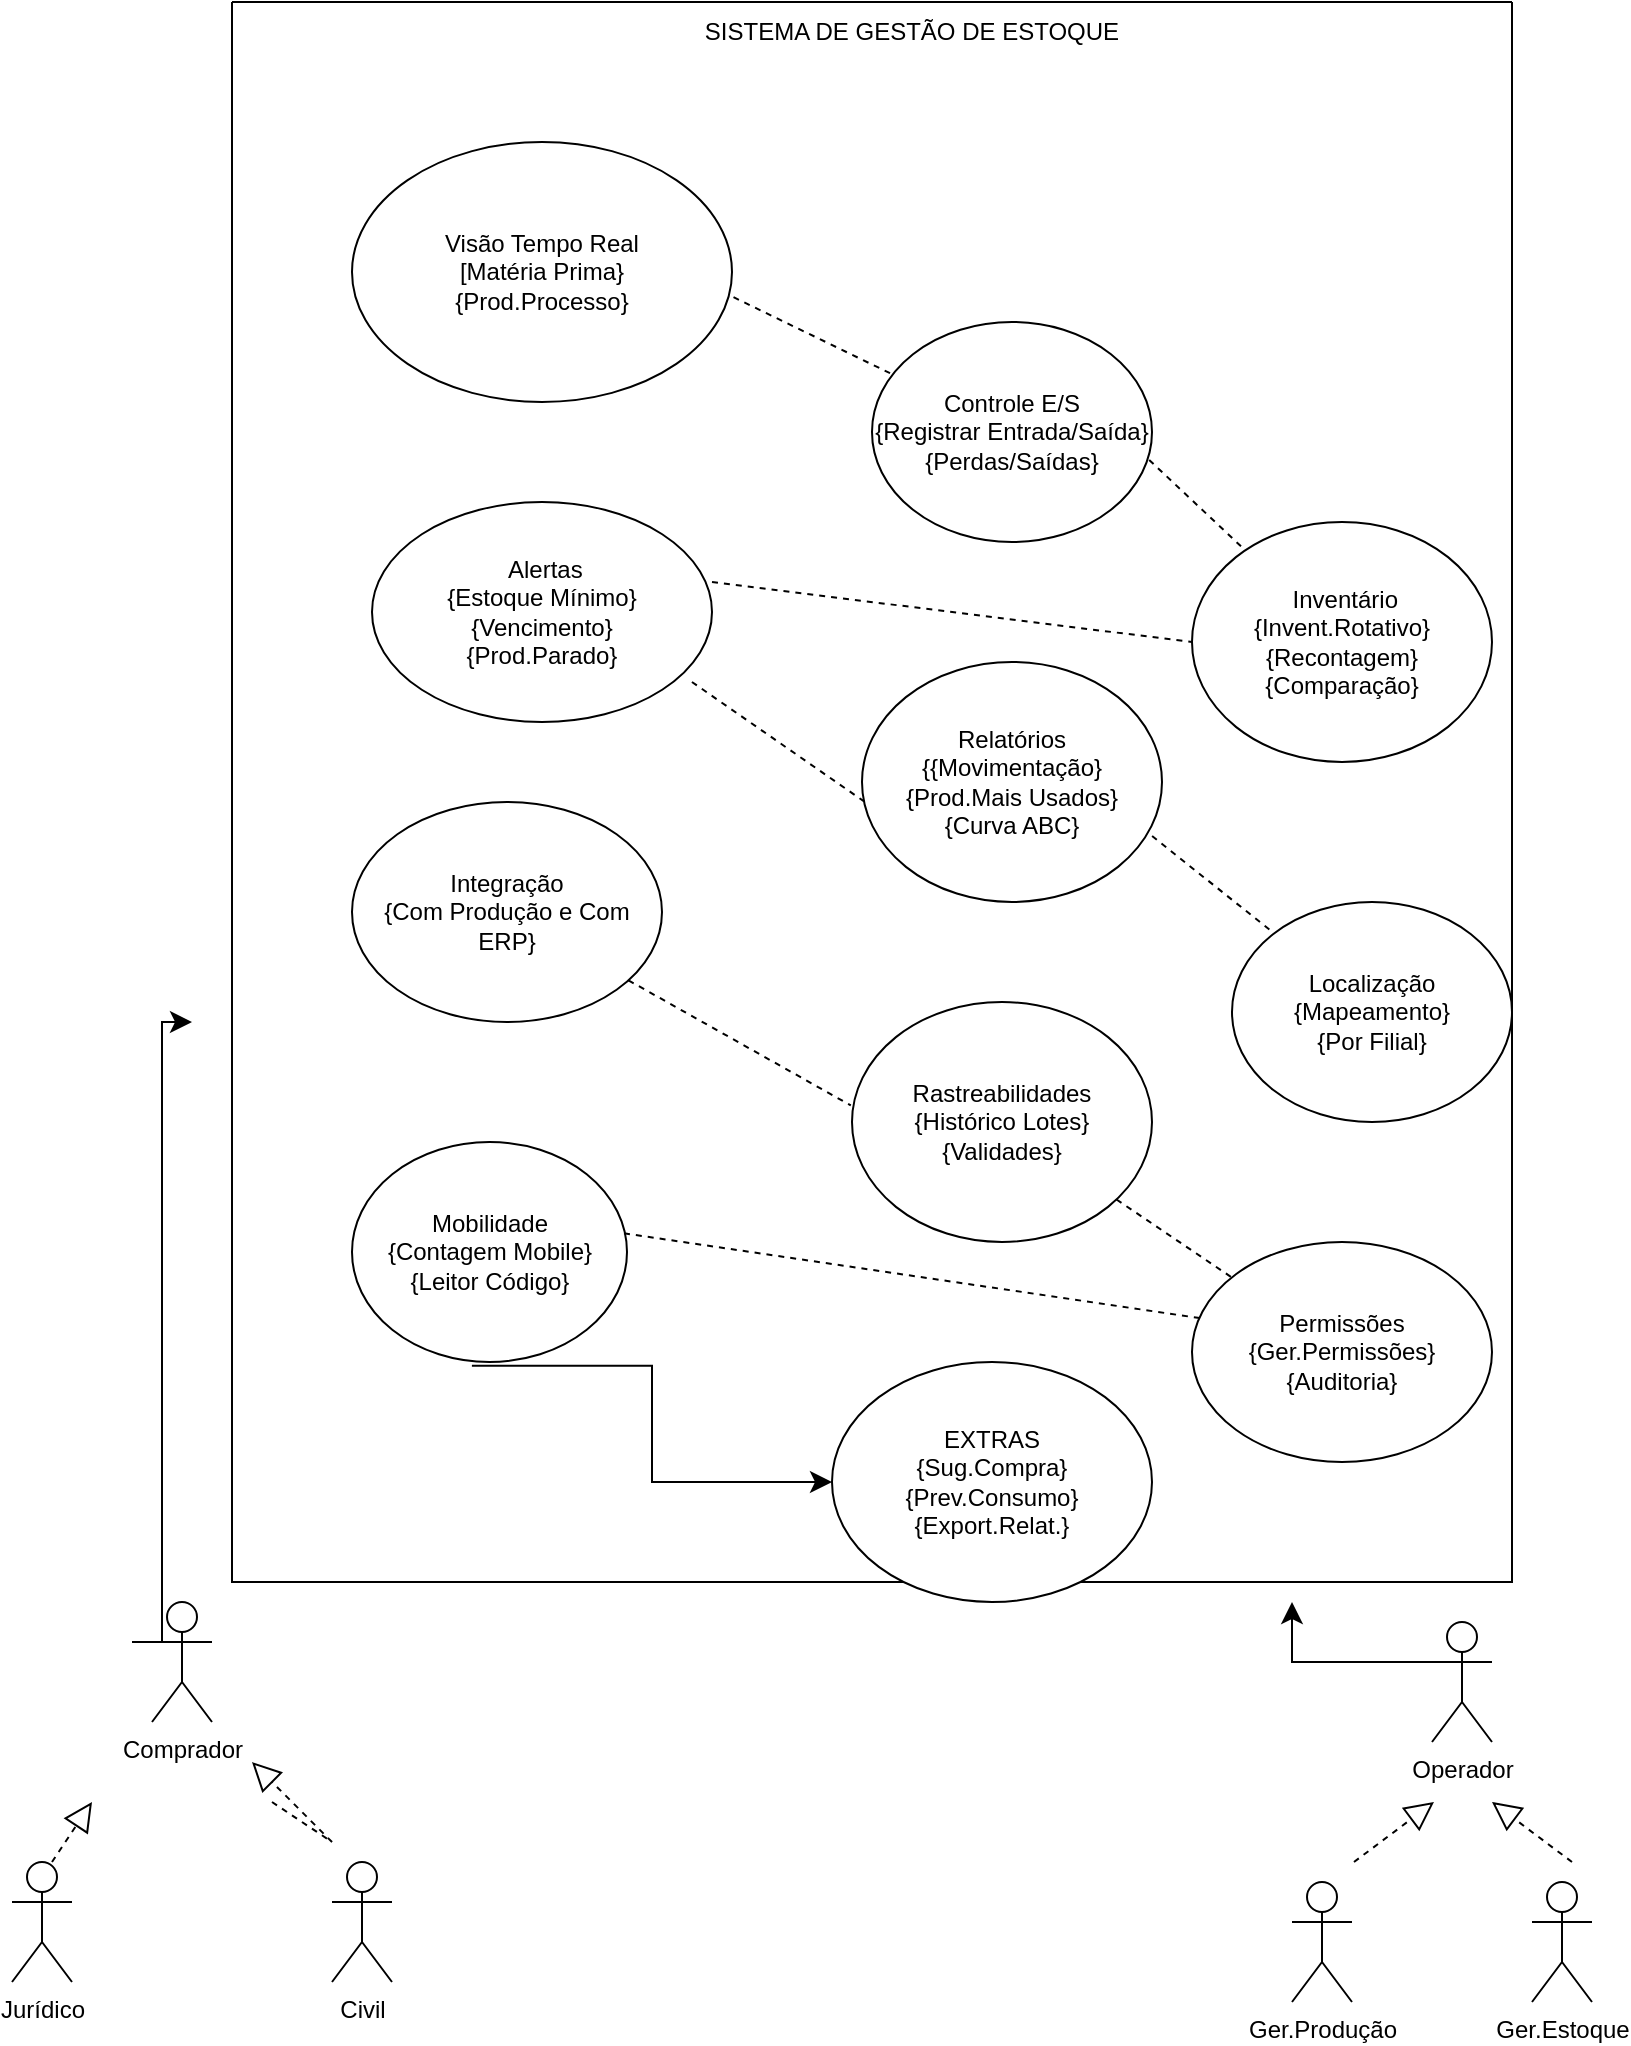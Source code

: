 <mxfile version="26.2.9">
  <diagram id="C5RBs43oDa-KdzZeNtuy" name="Page-1">
    <mxGraphModel dx="1680" dy="924" grid="1" gridSize="10" guides="1" tooltips="1" connect="1" arrows="1" fold="1" page="1" pageScale="1" pageWidth="827" pageHeight="1169" math="0" shadow="0">
      <root>
        <mxCell id="WIyWlLk6GJQsqaUBKTNV-0" />
        <mxCell id="WIyWlLk6GJQsqaUBKTNV-1" parent="WIyWlLk6GJQsqaUBKTNV-0" />
        <mxCell id="YANR_p6s829X-X6N85jq-51" value="" style="swimlane;startSize=0;" parent="WIyWlLk6GJQsqaUBKTNV-1" vertex="1">
          <mxGeometry x="120" y="80" width="640" height="790" as="geometry" />
        </mxCell>
        <mxCell id="YANR_p6s829X-X6N85jq-62" value="Visão Tempo Real&lt;div&gt;[Matéria Prima}&lt;/div&gt;&lt;div&gt;{Prod.Processo}&lt;/div&gt;" style="ellipse;whiteSpace=wrap;html=1;" parent="YANR_p6s829X-X6N85jq-51" vertex="1">
          <mxGeometry x="60" y="70" width="190" height="130" as="geometry" />
        </mxCell>
        <mxCell id="YANR_p6s829X-X6N85jq-63" value="SISTEMA DE GESTÃO DE ESTOQUE" style="text;html=1;align=center;verticalAlign=middle;whiteSpace=wrap;rounded=0;" parent="YANR_p6s829X-X6N85jq-51" vertex="1">
          <mxGeometry x="190" width="300" height="30" as="geometry" />
        </mxCell>
        <mxCell id="YANR_p6s829X-X6N85jq-64" value="&amp;nbsp;Alertas&lt;div&gt;{Estoque Mínimo}&lt;/div&gt;&lt;div&gt;{Vencimento}&lt;/div&gt;&lt;div&gt;{Prod.Parado}&lt;/div&gt;" style="ellipse;whiteSpace=wrap;html=1;" parent="YANR_p6s829X-X6N85jq-51" vertex="1">
          <mxGeometry x="70" y="250" width="170" height="110" as="geometry" />
        </mxCell>
        <mxCell id="YANR_p6s829X-X6N85jq-65" value="Controle E/S&lt;div&gt;{Registrar Entrada/Saída}&lt;/div&gt;&lt;div&gt;{Perdas/Saídas}&lt;/div&gt;" style="ellipse;whiteSpace=wrap;html=1;" parent="YANR_p6s829X-X6N85jq-51" vertex="1">
          <mxGeometry x="320" y="160" width="140" height="110" as="geometry" />
        </mxCell>
        <mxCell id="YANR_p6s829X-X6N85jq-66" value="Integração&lt;div&gt;{Com Produção e Com ERP}&lt;/div&gt;" style="ellipse;whiteSpace=wrap;html=1;" parent="YANR_p6s829X-X6N85jq-51" vertex="1">
          <mxGeometry x="60" y="400" width="155" height="110" as="geometry" />
        </mxCell>
        <mxCell id="YANR_p6s829X-X6N85jq-67" value="Mobilidade&lt;div&gt;{Contagem Mobile}&lt;/div&gt;&lt;div&gt;{Leitor Código}&lt;/div&gt;" style="ellipse;whiteSpace=wrap;html=1;" parent="YANR_p6s829X-X6N85jq-51" vertex="1">
          <mxGeometry x="60" y="570" width="137.5" height="110" as="geometry" />
        </mxCell>
        <mxCell id="YANR_p6s829X-X6N85jq-68" value="Relatórios&lt;div&gt;{{Movimentação}&lt;/div&gt;&lt;div&gt;{Prod.Mais Usados}&lt;/div&gt;&lt;div&gt;{Curva ABC}&lt;/div&gt;" style="ellipse;whiteSpace=wrap;html=1;" parent="YANR_p6s829X-X6N85jq-51" vertex="1">
          <mxGeometry x="315" y="330" width="150" height="120" as="geometry" />
        </mxCell>
        <mxCell id="YANR_p6s829X-X6N85jq-69" value="Rastreabilidades&lt;div&gt;{Histórico Lotes}&lt;/div&gt;&lt;div&gt;{Validades}&lt;/div&gt;" style="ellipse;whiteSpace=wrap;html=1;" parent="YANR_p6s829X-X6N85jq-51" vertex="1">
          <mxGeometry x="310" y="500" width="150" height="120" as="geometry" />
        </mxCell>
        <mxCell id="YANR_p6s829X-X6N85jq-70" value="EXTRAS&lt;div&gt;{Sug.Compra}&lt;/div&gt;&lt;div&gt;{Prev.Consumo}&lt;/div&gt;&lt;div&gt;{Export.Relat.}&lt;/div&gt;" style="ellipse;whiteSpace=wrap;html=1;" parent="YANR_p6s829X-X6N85jq-51" vertex="1">
          <mxGeometry x="300" y="680" width="160" height="120" as="geometry" />
        </mxCell>
        <mxCell id="YANR_p6s829X-X6N85jq-71" value="&amp;nbsp;Inventário&lt;div&gt;{Invent.Rotativo}&lt;/div&gt;&lt;div&gt;{Recontagem}&lt;/div&gt;&lt;div&gt;{Comparação}&lt;/div&gt;" style="ellipse;whiteSpace=wrap;html=1;" parent="YANR_p6s829X-X6N85jq-51" vertex="1">
          <mxGeometry x="480" y="260" width="150" height="120" as="geometry" />
        </mxCell>
        <mxCell id="YANR_p6s829X-X6N85jq-72" value="Localização&lt;div&gt;{Mapeamento}&lt;/div&gt;&lt;div&gt;{Por Filial}&lt;/div&gt;" style="ellipse;whiteSpace=wrap;html=1;" parent="YANR_p6s829X-X6N85jq-51" vertex="1">
          <mxGeometry x="500" y="450" width="140" height="110" as="geometry" />
        </mxCell>
        <mxCell id="YANR_p6s829X-X6N85jq-73" value="Permissões&lt;div&gt;{Ger.Permissões}&lt;/div&gt;&lt;div&gt;{Auditoria}&lt;/div&gt;" style="ellipse;whiteSpace=wrap;html=1;" parent="YANR_p6s829X-X6N85jq-51" vertex="1">
          <mxGeometry x="480" y="620" width="150" height="110" as="geometry" />
        </mxCell>
        <mxCell id="YANR_p6s829X-X6N85jq-97" value="" style="edgeStyle=elbowEdgeStyle;elbow=horizontal;endArrow=classic;html=1;curved=0;rounded=0;endSize=8;startSize=8;exitX=0.436;exitY=1.017;exitDx=0;exitDy=0;exitPerimeter=0;entryX=0;entryY=0.5;entryDx=0;entryDy=0;" parent="YANR_p6s829X-X6N85jq-51" source="YANR_p6s829X-X6N85jq-67" target="YANR_p6s829X-X6N85jq-70" edge="1">
          <mxGeometry width="50" height="50" relative="1" as="geometry">
            <mxPoint x="140" y="800" as="sourcePoint" />
            <mxPoint x="190" y="750" as="targetPoint" />
          </mxGeometry>
        </mxCell>
        <mxCell id="YANR_p6s829X-X6N85jq-119" value="" style="endArrow=none;dashed=1;html=1;rounded=0;exitX=1.004;exitY=0.597;exitDx=0;exitDy=0;exitPerimeter=0;" parent="YANR_p6s829X-X6N85jq-51" source="YANR_p6s829X-X6N85jq-62" target="YANR_p6s829X-X6N85jq-65" edge="1">
          <mxGeometry width="50" height="50" relative="1" as="geometry">
            <mxPoint x="340" y="120" as="sourcePoint" />
            <mxPoint x="390" y="70" as="targetPoint" />
          </mxGeometry>
        </mxCell>
        <mxCell id="YANR_p6s829X-X6N85jq-120" value="" style="endArrow=none;dashed=1;html=1;rounded=0;exitX=0.99;exitY=0.627;exitDx=0;exitDy=0;exitPerimeter=0;" parent="YANR_p6s829X-X6N85jq-51" source="YANR_p6s829X-X6N85jq-65" target="YANR_p6s829X-X6N85jq-71" edge="1">
          <mxGeometry width="50" height="50" relative="1" as="geometry">
            <mxPoint x="530" y="230" as="sourcePoint" />
            <mxPoint x="580" y="180" as="targetPoint" />
          </mxGeometry>
        </mxCell>
        <mxCell id="YANR_p6s829X-X6N85jq-121" value="" style="endArrow=none;dashed=1;html=1;rounded=0;entryX=0;entryY=0.5;entryDx=0;entryDy=0;exitX=1;exitY=0.364;exitDx=0;exitDy=0;exitPerimeter=0;" parent="YANR_p6s829X-X6N85jq-51" source="YANR_p6s829X-X6N85jq-64" target="YANR_p6s829X-X6N85jq-71" edge="1">
          <mxGeometry width="50" height="50" relative="1" as="geometry">
            <mxPoint x="450" y="330" as="sourcePoint" />
            <mxPoint x="500" y="280" as="targetPoint" />
          </mxGeometry>
        </mxCell>
        <mxCell id="YANR_p6s829X-X6N85jq-122" value="" style="endArrow=none;dashed=1;html=1;rounded=0;exitX=0.941;exitY=0.818;exitDx=0;exitDy=0;exitPerimeter=0;entryX=0.007;entryY=0.581;entryDx=0;entryDy=0;entryPerimeter=0;" parent="YANR_p6s829X-X6N85jq-51" source="YANR_p6s829X-X6N85jq-64" target="YANR_p6s829X-X6N85jq-68" edge="1">
          <mxGeometry width="50" height="50" relative="1" as="geometry">
            <mxPoint x="230" y="420" as="sourcePoint" />
            <mxPoint x="280" y="370" as="targetPoint" />
          </mxGeometry>
        </mxCell>
        <mxCell id="YANR_p6s829X-X6N85jq-123" value="" style="endArrow=none;dashed=1;html=1;rounded=0;exitX=0.967;exitY=0.725;exitDx=0;exitDy=0;exitPerimeter=0;" parent="YANR_p6s829X-X6N85jq-51" source="YANR_p6s829X-X6N85jq-68" target="YANR_p6s829X-X6N85jq-72" edge="1">
          <mxGeometry width="50" height="50" relative="1" as="geometry">
            <mxPoint x="500" y="460" as="sourcePoint" />
            <mxPoint x="550" y="410" as="targetPoint" />
          </mxGeometry>
        </mxCell>
        <mxCell id="YANR_p6s829X-X6N85jq-124" value="" style="endArrow=none;dashed=1;html=1;rounded=0;" parent="YANR_p6s829X-X6N85jq-51" source="YANR_p6s829X-X6N85jq-69" target="YANR_p6s829X-X6N85jq-73" edge="1">
          <mxGeometry width="50" height="50" relative="1" as="geometry">
            <mxPoint x="480" y="650" as="sourcePoint" />
            <mxPoint x="530" y="600" as="targetPoint" />
          </mxGeometry>
        </mxCell>
        <mxCell id="YANR_p6s829X-X6N85jq-125" value="" style="endArrow=none;dashed=1;html=1;rounded=0;entryX=-0.004;entryY=0.431;entryDx=0;entryDy=0;entryPerimeter=0;" parent="YANR_p6s829X-X6N85jq-51" source="YANR_p6s829X-X6N85jq-66" target="YANR_p6s829X-X6N85jq-69" edge="1">
          <mxGeometry width="50" height="50" relative="1" as="geometry">
            <mxPoint x="240" y="560" as="sourcePoint" />
            <mxPoint x="290" y="510" as="targetPoint" />
          </mxGeometry>
        </mxCell>
        <mxCell id="YANR_p6s829X-X6N85jq-126" value="" style="endArrow=none;dashed=1;html=1;rounded=0;entryX=0.036;entryY=0.348;entryDx=0;entryDy=0;entryPerimeter=0;exitX=0.989;exitY=0.415;exitDx=0;exitDy=0;exitPerimeter=0;" parent="YANR_p6s829X-X6N85jq-51" source="YANR_p6s829X-X6N85jq-67" target="YANR_p6s829X-X6N85jq-73" edge="1">
          <mxGeometry width="50" height="50" relative="1" as="geometry">
            <mxPoint x="430" y="680" as="sourcePoint" />
            <mxPoint x="480" y="630" as="targetPoint" />
          </mxGeometry>
        </mxCell>
        <mxCell id="YANR_p6s829X-X6N85jq-102" value="Comprador" style="shape=umlActor;verticalLabelPosition=bottom;verticalAlign=top;html=1;" parent="WIyWlLk6GJQsqaUBKTNV-1" vertex="1">
          <mxGeometry x="80" y="880" width="30" height="60" as="geometry" />
        </mxCell>
        <mxCell id="YANR_p6s829X-X6N85jq-103" value="Jurídico" style="shape=umlActor;verticalLabelPosition=bottom;verticalAlign=top;html=1;" parent="WIyWlLk6GJQsqaUBKTNV-1" vertex="1">
          <mxGeometry x="10" y="1010" width="30" height="60" as="geometry" />
        </mxCell>
        <mxCell id="YANR_p6s829X-X6N85jq-104" value="Civil" style="shape=umlActor;verticalLabelPosition=bottom;verticalAlign=top;html=1;" parent="WIyWlLk6GJQsqaUBKTNV-1" vertex="1">
          <mxGeometry x="170" y="1010" width="30" height="60" as="geometry" />
        </mxCell>
        <mxCell id="YANR_p6s829X-X6N85jq-105" value="Operador" style="shape=umlActor;verticalLabelPosition=bottom;verticalAlign=top;html=1;" parent="WIyWlLk6GJQsqaUBKTNV-1" vertex="1">
          <mxGeometry x="720" y="890" width="30" height="60" as="geometry" />
        </mxCell>
        <mxCell id="YANR_p6s829X-X6N85jq-106" value="Ger.Produção" style="shape=umlActor;verticalLabelPosition=bottom;verticalAlign=top;html=1;" parent="WIyWlLk6GJQsqaUBKTNV-1" vertex="1">
          <mxGeometry x="650" y="1020" width="30" height="60" as="geometry" />
        </mxCell>
        <mxCell id="YANR_p6s829X-X6N85jq-107" value="Ger.Estoque" style="shape=umlActor;verticalLabelPosition=bottom;verticalAlign=top;html=1;" parent="WIyWlLk6GJQsqaUBKTNV-1" vertex="1">
          <mxGeometry x="770" y="1020" width="30" height="60" as="geometry" />
        </mxCell>
        <mxCell id="YANR_p6s829X-X6N85jq-113" value="" style="endArrow=block;dashed=1;endFill=0;endSize=12;html=1;rounded=0;" parent="WIyWlLk6GJQsqaUBKTNV-1" edge="1">
          <mxGeometry width="160" relative="1" as="geometry">
            <mxPoint x="30" y="1010" as="sourcePoint" />
            <mxPoint x="50" y="980" as="targetPoint" />
          </mxGeometry>
        </mxCell>
        <mxCell id="YANR_p6s829X-X6N85jq-114" value="" style="endArrow=block;dashed=1;endFill=0;endSize=12;html=1;rounded=0;" parent="WIyWlLk6GJQsqaUBKTNV-1" edge="1">
          <mxGeometry width="160" relative="1" as="geometry">
            <mxPoint x="140" y="980" as="sourcePoint" />
            <mxPoint x="130" y="960" as="targetPoint" />
            <Array as="points">
              <mxPoint x="170" y="1000" />
              <mxPoint x="150" y="980" />
            </Array>
          </mxGeometry>
        </mxCell>
        <mxCell id="YANR_p6s829X-X6N85jq-116" value="" style="endArrow=block;dashed=1;endFill=0;endSize=12;html=1;rounded=0;" parent="WIyWlLk6GJQsqaUBKTNV-1" edge="1">
          <mxGeometry width="160" relative="1" as="geometry">
            <mxPoint x="681" y="1010" as="sourcePoint" />
            <mxPoint x="721" y="980" as="targetPoint" />
          </mxGeometry>
        </mxCell>
        <mxCell id="YANR_p6s829X-X6N85jq-117" value="" style="endArrow=block;dashed=1;endFill=0;endSize=12;html=1;rounded=0;" parent="WIyWlLk6GJQsqaUBKTNV-1" edge="1">
          <mxGeometry width="160" relative="1" as="geometry">
            <mxPoint x="790" y="1010" as="sourcePoint" />
            <mxPoint x="750" y="980" as="targetPoint" />
          </mxGeometry>
        </mxCell>
        <mxCell id="sbYBlm-jQ187c0FP62OP-1" value="" style="edgeStyle=elbowEdgeStyle;elbow=horizontal;endArrow=classic;html=1;curved=0;rounded=0;endSize=8;startSize=8;" edge="1" parent="WIyWlLk6GJQsqaUBKTNV-1">
          <mxGeometry width="50" height="50" relative="1" as="geometry">
            <mxPoint x="70" y="900" as="sourcePoint" />
            <mxPoint x="100" y="590" as="targetPoint" />
          </mxGeometry>
        </mxCell>
        <mxCell id="sbYBlm-jQ187c0FP62OP-2" value="" style="edgeStyle=segmentEdgeStyle;endArrow=classic;html=1;curved=0;rounded=0;endSize=8;startSize=8;exitX=0;exitY=0.333;exitDx=0;exitDy=0;exitPerimeter=0;" edge="1" parent="WIyWlLk6GJQsqaUBKTNV-1" source="YANR_p6s829X-X6N85jq-105">
          <mxGeometry width="50" height="50" relative="1" as="geometry">
            <mxPoint x="600" y="930" as="sourcePoint" />
            <mxPoint x="650" y="880" as="targetPoint" />
          </mxGeometry>
        </mxCell>
      </root>
    </mxGraphModel>
  </diagram>
</mxfile>
